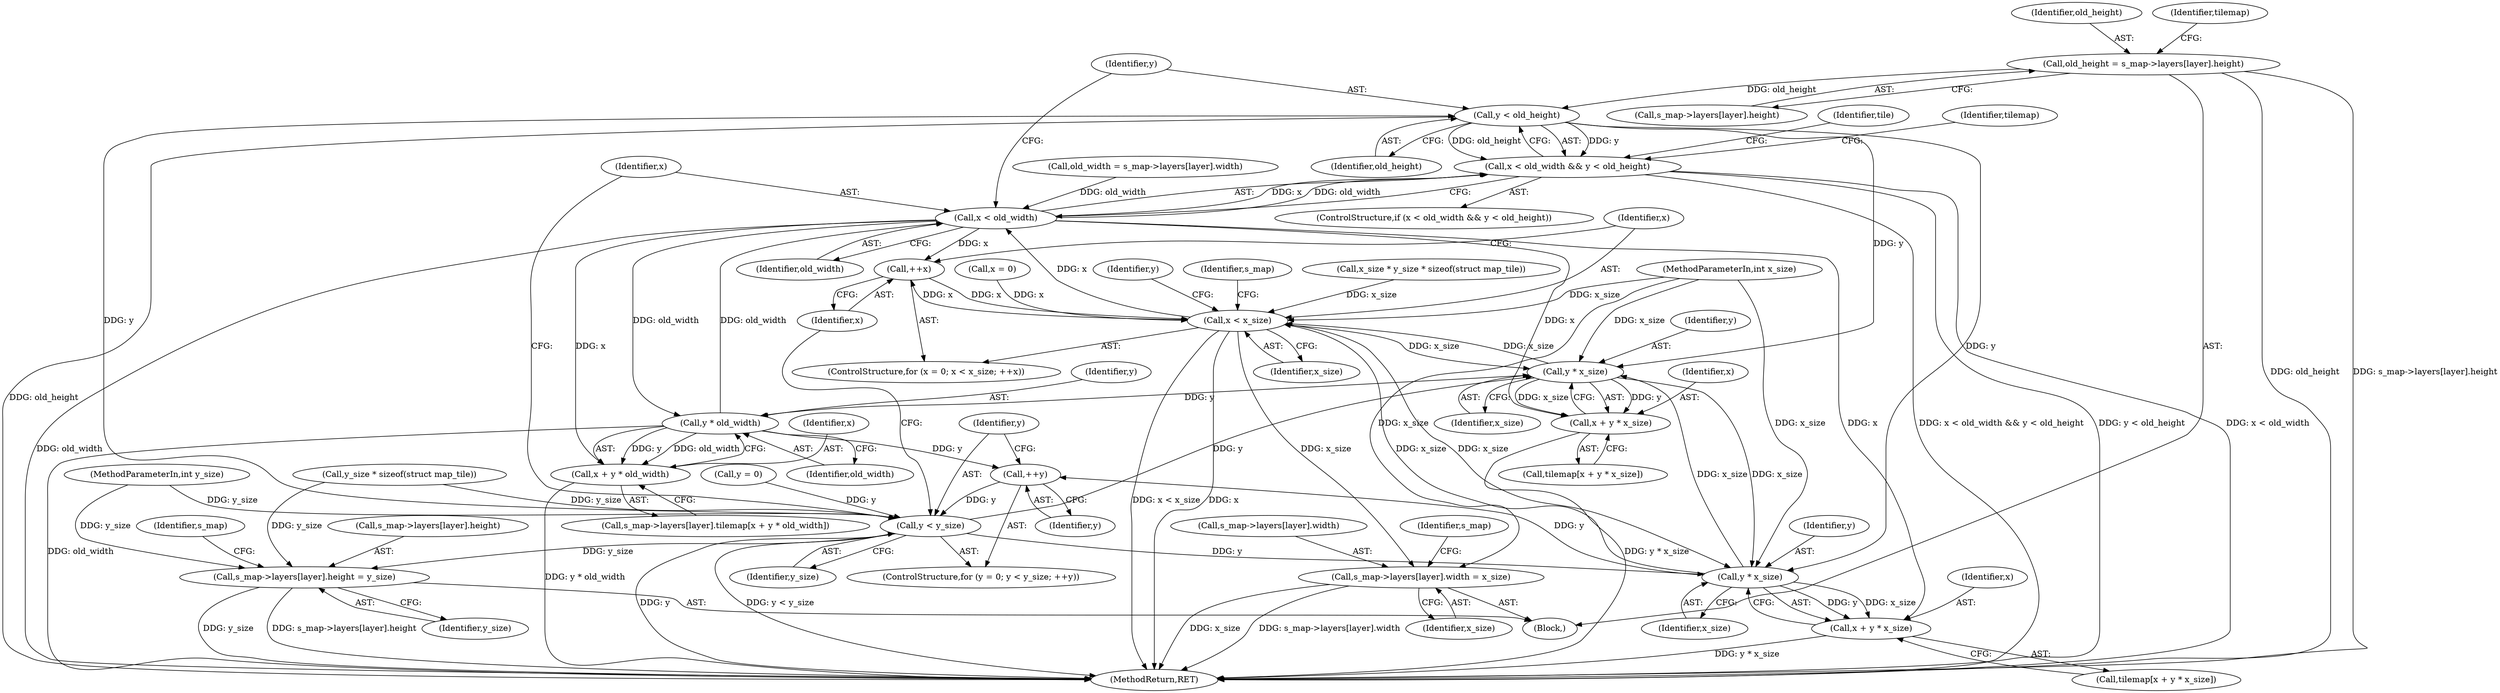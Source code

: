 digraph "0_minisphere_252c1ca184cb38e1acb917aa0e451c5f08519996@array" {
"1000125" [label="(Call,old_height = s_map->layers[layer].height)"];
"1000172" [label="(Call,y < old_height)"];
"1000168" [label="(Call,x < old_width && y < old_height)"];
"1000181" [label="(Call,y * x_size)"];
"1000151" [label="(Call,x < x_size)"];
"1000154" [label="(Call,++x)"];
"1000169" [label="(Call,x < old_width)"];
"1000179" [label="(Call,x + y * x_size)"];
"1000192" [label="(Call,x + y * old_width)"];
"1000194" [label="(Call,y * old_width)"];
"1000164" [label="(Call,++y)"];
"1000161" [label="(Call,y < y_size)"];
"1000206" [label="(Call,y * x_size)"];
"1000204" [label="(Call,x + y * x_size)"];
"1000249" [label="(Call,s_map->layers[layer].height = y_size)"];
"1000240" [label="(Call,s_map->layers[layer].width = x_size)"];
"1000240" [label="(Call,s_map->layers[layer].width = x_size)"];
"1000157" [label="(ControlStructure,for (y = 0; y < y_size; ++y))"];
"1000104" [label="(Block,)"];
"1000103" [label="(MethodParameterIn,int y_size)"];
"1000249" [label="(Call,s_map->layers[layer].height = y_size)"];
"1000116" [label="(Call,old_width = s_map->layers[layer].width)"];
"1000163" [label="(Identifier,y_size)"];
"1000158" [label="(Call,y = 0)"];
"1000161" [label="(Call,y < y_size)"];
"1000257" [label="(Identifier,y_size)"];
"1000127" [label="(Call,s_map->layers[layer].height)"];
"1000162" [label="(Identifier,y)"];
"1000155" [label="(Identifier,x)"];
"1000250" [label="(Call,s_map->layers[layer].height)"];
"1000194" [label="(Call,y * old_width)"];
"1000177" [label="(Call,tilemap[x + y * x_size])"];
"1000169" [label="(Call,x < old_width)"];
"1000179" [label="(Call,x + y * x_size)"];
"1000204" [label="(Call,x + y * x_size)"];
"1000148" [label="(Call,x = 0)"];
"1000192" [label="(Call,x + y * old_width)"];
"1000125" [label="(Call,old_height = s_map->layers[layer].height)"];
"1000170" [label="(Identifier,x)"];
"1000165" [label="(Identifier,y)"];
"1000168" [label="(Call,x < old_width && y < old_height)"];
"1000200" [label="(Identifier,tile)"];
"1000181" [label="(Call,y * x_size)"];
"1000154" [label="(Call,++x)"];
"1000167" [label="(ControlStructure,if (x < old_width && y < old_height))"];
"1000468" [label="(MethodReturn,RET)"];
"1000196" [label="(Identifier,old_width)"];
"1000206" [label="(Call,y * x_size)"];
"1000159" [label="(Identifier,y)"];
"1000205" [label="(Identifier,x)"];
"1000174" [label="(Identifier,old_height)"];
"1000102" [label="(MethodParameterIn,int x_size)"];
"1000164" [label="(Call,++y)"];
"1000184" [label="(Call,s_map->layers[layer].tilemap[x + y * old_width])"];
"1000260" [label="(Identifier,s_map)"];
"1000178" [label="(Identifier,tilemap)"];
"1000172" [label="(Call,y < old_height)"];
"1000182" [label="(Identifier,y)"];
"1000195" [label="(Identifier,y)"];
"1000141" [label="(Call,y_size * sizeof(struct map_tile))"];
"1000173" [label="(Identifier,y)"];
"1000241" [label="(Call,s_map->layers[layer].width)"];
"1000208" [label="(Identifier,x_size)"];
"1000153" [label="(Identifier,x_size)"];
"1000151" [label="(Call,x < x_size)"];
"1000147" [label="(ControlStructure,for (x = 0; x < x_size; ++x))"];
"1000126" [label="(Identifier,old_height)"];
"1000227" [label="(Identifier,s_map)"];
"1000183" [label="(Identifier,x_size)"];
"1000180" [label="(Identifier,x)"];
"1000193" [label="(Identifier,x)"];
"1000152" [label="(Identifier,x)"];
"1000139" [label="(Call,x_size * y_size * sizeof(struct map_tile))"];
"1000253" [label="(Identifier,s_map)"];
"1000207" [label="(Identifier,y)"];
"1000137" [label="(Identifier,tilemap)"];
"1000171" [label="(Identifier,old_width)"];
"1000202" [label="(Call,tilemap[x + y * x_size])"];
"1000248" [label="(Identifier,x_size)"];
"1000125" -> "1000104"  [label="AST: "];
"1000125" -> "1000127"  [label="CFG: "];
"1000126" -> "1000125"  [label="AST: "];
"1000127" -> "1000125"  [label="AST: "];
"1000137" -> "1000125"  [label="CFG: "];
"1000125" -> "1000468"  [label="DDG: old_height"];
"1000125" -> "1000468"  [label="DDG: s_map->layers[layer].height"];
"1000125" -> "1000172"  [label="DDG: old_height"];
"1000172" -> "1000168"  [label="AST: "];
"1000172" -> "1000174"  [label="CFG: "];
"1000173" -> "1000172"  [label="AST: "];
"1000174" -> "1000172"  [label="AST: "];
"1000168" -> "1000172"  [label="CFG: "];
"1000172" -> "1000468"  [label="DDG: old_height"];
"1000172" -> "1000168"  [label="DDG: y"];
"1000172" -> "1000168"  [label="DDG: old_height"];
"1000161" -> "1000172"  [label="DDG: y"];
"1000172" -> "1000181"  [label="DDG: y"];
"1000172" -> "1000206"  [label="DDG: y"];
"1000168" -> "1000167"  [label="AST: "];
"1000168" -> "1000169"  [label="CFG: "];
"1000169" -> "1000168"  [label="AST: "];
"1000178" -> "1000168"  [label="CFG: "];
"1000200" -> "1000168"  [label="CFG: "];
"1000168" -> "1000468"  [label="DDG: x < old_width && y < old_height"];
"1000168" -> "1000468"  [label="DDG: y < old_height"];
"1000168" -> "1000468"  [label="DDG: x < old_width"];
"1000169" -> "1000168"  [label="DDG: x"];
"1000169" -> "1000168"  [label="DDG: old_width"];
"1000181" -> "1000179"  [label="AST: "];
"1000181" -> "1000183"  [label="CFG: "];
"1000182" -> "1000181"  [label="AST: "];
"1000183" -> "1000181"  [label="AST: "];
"1000179" -> "1000181"  [label="CFG: "];
"1000181" -> "1000151"  [label="DDG: x_size"];
"1000181" -> "1000179"  [label="DDG: y"];
"1000181" -> "1000179"  [label="DDG: x_size"];
"1000161" -> "1000181"  [label="DDG: y"];
"1000206" -> "1000181"  [label="DDG: x_size"];
"1000151" -> "1000181"  [label="DDG: x_size"];
"1000102" -> "1000181"  [label="DDG: x_size"];
"1000181" -> "1000194"  [label="DDG: y"];
"1000181" -> "1000206"  [label="DDG: x_size"];
"1000151" -> "1000147"  [label="AST: "];
"1000151" -> "1000153"  [label="CFG: "];
"1000152" -> "1000151"  [label="AST: "];
"1000153" -> "1000151"  [label="AST: "];
"1000159" -> "1000151"  [label="CFG: "];
"1000227" -> "1000151"  [label="CFG: "];
"1000151" -> "1000468"  [label="DDG: x < x_size"];
"1000151" -> "1000468"  [label="DDG: x"];
"1000154" -> "1000151"  [label="DDG: x"];
"1000148" -> "1000151"  [label="DDG: x"];
"1000139" -> "1000151"  [label="DDG: x_size"];
"1000206" -> "1000151"  [label="DDG: x_size"];
"1000102" -> "1000151"  [label="DDG: x_size"];
"1000151" -> "1000154"  [label="DDG: x"];
"1000151" -> "1000169"  [label="DDG: x"];
"1000151" -> "1000206"  [label="DDG: x_size"];
"1000151" -> "1000240"  [label="DDG: x_size"];
"1000154" -> "1000147"  [label="AST: "];
"1000154" -> "1000155"  [label="CFG: "];
"1000155" -> "1000154"  [label="AST: "];
"1000152" -> "1000154"  [label="CFG: "];
"1000169" -> "1000154"  [label="DDG: x"];
"1000169" -> "1000171"  [label="CFG: "];
"1000170" -> "1000169"  [label="AST: "];
"1000171" -> "1000169"  [label="AST: "];
"1000173" -> "1000169"  [label="CFG: "];
"1000169" -> "1000468"  [label="DDG: old_width"];
"1000116" -> "1000169"  [label="DDG: old_width"];
"1000194" -> "1000169"  [label="DDG: old_width"];
"1000169" -> "1000179"  [label="DDG: x"];
"1000169" -> "1000192"  [label="DDG: x"];
"1000169" -> "1000194"  [label="DDG: old_width"];
"1000169" -> "1000204"  [label="DDG: x"];
"1000179" -> "1000177"  [label="AST: "];
"1000180" -> "1000179"  [label="AST: "];
"1000177" -> "1000179"  [label="CFG: "];
"1000179" -> "1000468"  [label="DDG: y * x_size"];
"1000192" -> "1000184"  [label="AST: "];
"1000192" -> "1000194"  [label="CFG: "];
"1000193" -> "1000192"  [label="AST: "];
"1000194" -> "1000192"  [label="AST: "];
"1000184" -> "1000192"  [label="CFG: "];
"1000192" -> "1000468"  [label="DDG: y * old_width"];
"1000194" -> "1000192"  [label="DDG: y"];
"1000194" -> "1000192"  [label="DDG: old_width"];
"1000194" -> "1000196"  [label="CFG: "];
"1000195" -> "1000194"  [label="AST: "];
"1000196" -> "1000194"  [label="AST: "];
"1000194" -> "1000468"  [label="DDG: old_width"];
"1000194" -> "1000164"  [label="DDG: y"];
"1000164" -> "1000157"  [label="AST: "];
"1000164" -> "1000165"  [label="CFG: "];
"1000165" -> "1000164"  [label="AST: "];
"1000162" -> "1000164"  [label="CFG: "];
"1000164" -> "1000161"  [label="DDG: y"];
"1000206" -> "1000164"  [label="DDG: y"];
"1000161" -> "1000157"  [label="AST: "];
"1000161" -> "1000163"  [label="CFG: "];
"1000162" -> "1000161"  [label="AST: "];
"1000163" -> "1000161"  [label="AST: "];
"1000170" -> "1000161"  [label="CFG: "];
"1000155" -> "1000161"  [label="CFG: "];
"1000161" -> "1000468"  [label="DDG: y"];
"1000161" -> "1000468"  [label="DDG: y < y_size"];
"1000158" -> "1000161"  [label="DDG: y"];
"1000141" -> "1000161"  [label="DDG: y_size"];
"1000103" -> "1000161"  [label="DDG: y_size"];
"1000161" -> "1000206"  [label="DDG: y"];
"1000161" -> "1000249"  [label="DDG: y_size"];
"1000206" -> "1000204"  [label="AST: "];
"1000206" -> "1000208"  [label="CFG: "];
"1000207" -> "1000206"  [label="AST: "];
"1000208" -> "1000206"  [label="AST: "];
"1000204" -> "1000206"  [label="CFG: "];
"1000206" -> "1000204"  [label="DDG: y"];
"1000206" -> "1000204"  [label="DDG: x_size"];
"1000102" -> "1000206"  [label="DDG: x_size"];
"1000204" -> "1000202"  [label="AST: "];
"1000205" -> "1000204"  [label="AST: "];
"1000202" -> "1000204"  [label="CFG: "];
"1000204" -> "1000468"  [label="DDG: y * x_size"];
"1000249" -> "1000104"  [label="AST: "];
"1000249" -> "1000257"  [label="CFG: "];
"1000250" -> "1000249"  [label="AST: "];
"1000257" -> "1000249"  [label="AST: "];
"1000260" -> "1000249"  [label="CFG: "];
"1000249" -> "1000468"  [label="DDG: y_size"];
"1000249" -> "1000468"  [label="DDG: s_map->layers[layer].height"];
"1000141" -> "1000249"  [label="DDG: y_size"];
"1000103" -> "1000249"  [label="DDG: y_size"];
"1000240" -> "1000104"  [label="AST: "];
"1000240" -> "1000248"  [label="CFG: "];
"1000241" -> "1000240"  [label="AST: "];
"1000248" -> "1000240"  [label="AST: "];
"1000253" -> "1000240"  [label="CFG: "];
"1000240" -> "1000468"  [label="DDG: x_size"];
"1000240" -> "1000468"  [label="DDG: s_map->layers[layer].width"];
"1000102" -> "1000240"  [label="DDG: x_size"];
}
